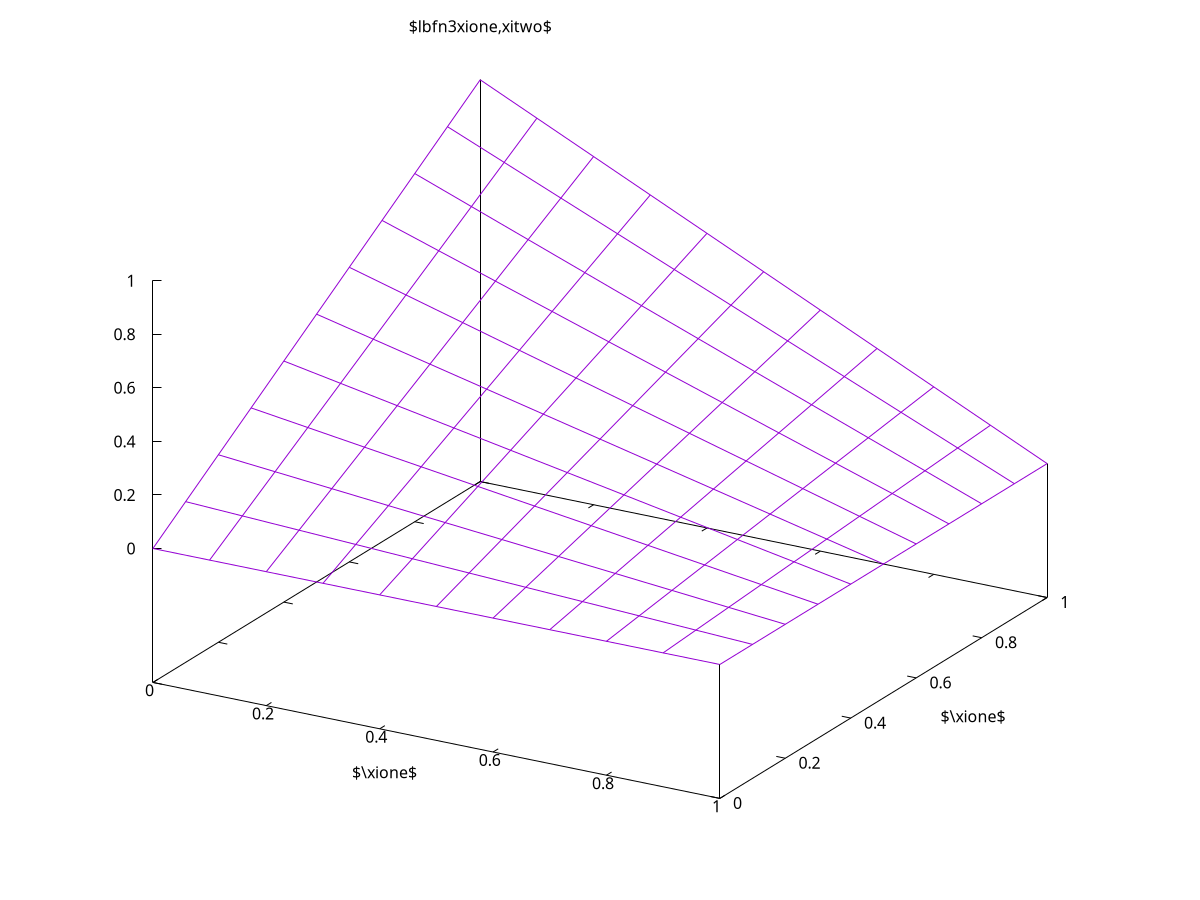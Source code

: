 #set title "Bilinear Lagrange basis functions"
set nokey
set samples 21
set isosample 11
set xlabel "$\\xione$"
set ylabel "$\\xione$"
set label 3 "$\\lbfn{3}{\\xione,\\xitwo}$" at 0.00, 1.00, 1.20 centre
#set xtics  0.00,0.25,1
#set ytics -0.25,0.25,1
psi3(x,y)=(1.0-x)*y
set xrange [0:1]
set yrange [0:1]
set zrange [0:1]
splot psi3(x,y)
 
